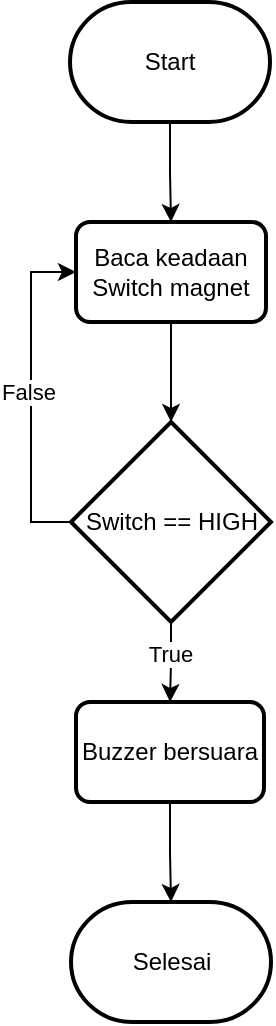 <mxfile version="22.0.8" type="github">
  <diagram name="Page-1" id="aHBTTGxstkMjOlrfVOju">
    <mxGraphModel dx="1290" dy="574" grid="1" gridSize="10" guides="1" tooltips="1" connect="1" arrows="1" fold="1" page="1" pageScale="1" pageWidth="850" pageHeight="1100" math="0" shadow="0">
      <root>
        <mxCell id="0" />
        <mxCell id="1" parent="0" />
        <mxCell id="XB6f-WpCVGhrMiFMidnd-4" style="edgeStyle=orthogonalEdgeStyle;rounded=0;orthogonalLoop=1;jettySize=auto;html=1;exitX=0.5;exitY=1;exitDx=0;exitDy=0;exitPerimeter=0;entryX=0.5;entryY=0;entryDx=0;entryDy=0;" edge="1" parent="1" source="XB6f-WpCVGhrMiFMidnd-2" target="XB6f-WpCVGhrMiFMidnd-3">
          <mxGeometry relative="1" as="geometry" />
        </mxCell>
        <mxCell id="XB6f-WpCVGhrMiFMidnd-2" value="Start" style="strokeWidth=2;html=1;shape=mxgraph.flowchart.terminator;whiteSpace=wrap;" vertex="1" parent="1">
          <mxGeometry x="375" y="10" width="100" height="60" as="geometry" />
        </mxCell>
        <mxCell id="XB6f-WpCVGhrMiFMidnd-3" value="Baca keadaan Switch magnet" style="rounded=1;whiteSpace=wrap;html=1;absoluteArcSize=1;arcSize=14;strokeWidth=2;" vertex="1" parent="1">
          <mxGeometry x="378" y="120" width="95" height="50" as="geometry" />
        </mxCell>
        <mxCell id="XB6f-WpCVGhrMiFMidnd-11" style="edgeStyle=orthogonalEdgeStyle;rounded=0;orthogonalLoop=1;jettySize=auto;html=1;exitX=0;exitY=0.5;exitDx=0;exitDy=0;exitPerimeter=0;entryX=0;entryY=0.5;entryDx=0;entryDy=0;" edge="1" parent="1" source="XB6f-WpCVGhrMiFMidnd-7" target="XB6f-WpCVGhrMiFMidnd-3">
          <mxGeometry relative="1" as="geometry" />
        </mxCell>
        <mxCell id="XB6f-WpCVGhrMiFMidnd-19" value="False" style="edgeLabel;html=1;align=center;verticalAlign=middle;resizable=0;points=[];" vertex="1" connectable="0" parent="XB6f-WpCVGhrMiFMidnd-11">
          <mxGeometry x="0.022" y="2" relative="1" as="geometry">
            <mxPoint as="offset" />
          </mxGeometry>
        </mxCell>
        <mxCell id="XB6f-WpCVGhrMiFMidnd-12" style="edgeStyle=orthogonalEdgeStyle;rounded=0;orthogonalLoop=1;jettySize=auto;html=1;exitX=0.5;exitY=1;exitDx=0;exitDy=0;exitPerimeter=0;entryX=0.5;entryY=0;entryDx=0;entryDy=0;" edge="1" parent="1" source="XB6f-WpCVGhrMiFMidnd-7" target="XB6f-WpCVGhrMiFMidnd-10">
          <mxGeometry relative="1" as="geometry" />
        </mxCell>
        <mxCell id="XB6f-WpCVGhrMiFMidnd-18" value="True" style="edgeLabel;html=1;align=center;verticalAlign=middle;resizable=0;points=[];" vertex="1" connectable="0" parent="XB6f-WpCVGhrMiFMidnd-12">
          <mxGeometry x="-0.239" y="-1" relative="1" as="geometry">
            <mxPoint as="offset" />
          </mxGeometry>
        </mxCell>
        <mxCell id="XB6f-WpCVGhrMiFMidnd-7" value="Switch == HIGH" style="strokeWidth=2;html=1;shape=mxgraph.flowchart.decision;whiteSpace=wrap;" vertex="1" parent="1">
          <mxGeometry x="375.5" y="220" width="100" height="100" as="geometry" />
        </mxCell>
        <mxCell id="XB6f-WpCVGhrMiFMidnd-8" style="edgeStyle=orthogonalEdgeStyle;rounded=0;orthogonalLoop=1;jettySize=auto;html=1;exitX=0.5;exitY=1;exitDx=0;exitDy=0;entryX=0.5;entryY=0;entryDx=0;entryDy=0;entryPerimeter=0;" edge="1" parent="1" source="XB6f-WpCVGhrMiFMidnd-3" target="XB6f-WpCVGhrMiFMidnd-7">
          <mxGeometry relative="1" as="geometry" />
        </mxCell>
        <mxCell id="XB6f-WpCVGhrMiFMidnd-10" value="Buzzer bersuara" style="rounded=1;whiteSpace=wrap;html=1;absoluteArcSize=1;arcSize=14;strokeWidth=2;" vertex="1" parent="1">
          <mxGeometry x="378" y="360" width="94" height="50" as="geometry" />
        </mxCell>
        <mxCell id="XB6f-WpCVGhrMiFMidnd-13" value="Selesai" style="strokeWidth=2;html=1;shape=mxgraph.flowchart.terminator;whiteSpace=wrap;" vertex="1" parent="1">
          <mxGeometry x="375.5" y="460" width="100" height="60" as="geometry" />
        </mxCell>
        <mxCell id="XB6f-WpCVGhrMiFMidnd-14" style="edgeStyle=orthogonalEdgeStyle;rounded=0;orthogonalLoop=1;jettySize=auto;html=1;exitX=0.5;exitY=1;exitDx=0;exitDy=0;entryX=0.5;entryY=0;entryDx=0;entryDy=0;entryPerimeter=0;" edge="1" parent="1" source="XB6f-WpCVGhrMiFMidnd-10" target="XB6f-WpCVGhrMiFMidnd-13">
          <mxGeometry relative="1" as="geometry" />
        </mxCell>
      </root>
    </mxGraphModel>
  </diagram>
</mxfile>
